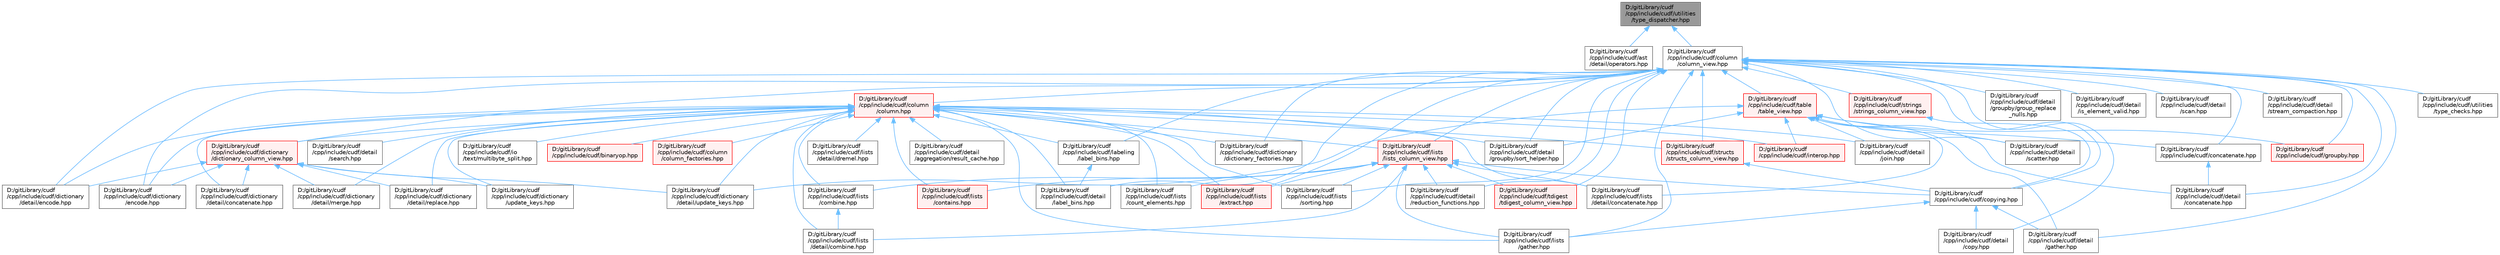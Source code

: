 digraph "D:/gitLibrary/cudf/cpp/include/cudf/utilities/type_dispatcher.hpp"
{
 // LATEX_PDF_SIZE
  bgcolor="transparent";
  edge [fontname=Helvetica,fontsize=10,labelfontname=Helvetica,labelfontsize=10];
  node [fontname=Helvetica,fontsize=10,shape=box,height=0.2,width=0.4];
  Node1 [id="Node000001",label="D:/gitLibrary/cudf\l/cpp/include/cudf/utilities\l/type_dispatcher.hpp",height=0.2,width=0.4,color="gray40", fillcolor="grey60", style="filled", fontcolor="black",tooltip="Defines the mapping between cudf::type_id runtime type information and concrete C++ types."];
  Node1 -> Node2 [id="edge1_Node000001_Node000002",dir="back",color="steelblue1",style="solid",tooltip=" "];
  Node2 [id="Node000002",label="D:/gitLibrary/cudf\l/cpp/include/cudf/ast\l/detail/operators.hpp",height=0.2,width=0.4,color="grey40", fillcolor="white", style="filled",URL="$operators_8hpp.html",tooltip=" "];
  Node1 -> Node3 [id="edge2_Node000001_Node000003",dir="back",color="steelblue1",style="solid",tooltip=" "];
  Node3 [id="Node000003",label="D:/gitLibrary/cudf\l/cpp/include/cudf/column\l/column_view.hpp",height=0.2,width=0.4,color="grey40", fillcolor="white", style="filled",URL="$column__view_8hpp.html",tooltip="column view class definitions"];
  Node3 -> Node4 [id="edge3_Node000003_Node000004",dir="back",color="steelblue1",style="solid",tooltip=" "];
  Node4 [id="Node000004",label="D:/gitLibrary/cudf\l/cpp/include/cudf/column\l/column.hpp",height=0.2,width=0.4,color="red", fillcolor="#FFF0F0", style="filled",URL="$column_8hpp.html",tooltip="Class definition for cudf::column"];
  Node4 -> Node5 [id="edge4_Node000004_Node000005",dir="back",color="steelblue1",style="solid",tooltip=" "];
  Node5 [id="Node000005",label="D:/gitLibrary/cudf\l/cpp/include/cudf/binaryop.hpp",height=0.2,width=0.4,color="red", fillcolor="#FFF0F0", style="filled",URL="$binaryop_8hpp.html",tooltip="Column APIs for binary ops"];
  Node4 -> Node7 [id="edge5_Node000004_Node000007",dir="back",color="steelblue1",style="solid",tooltip=" "];
  Node7 [id="Node000007",label="D:/gitLibrary/cudf\l/cpp/include/cudf/column\l/column_factories.hpp",height=0.2,width=0.4,color="red", fillcolor="#FFF0F0", style="filled",URL="$column__factories_8hpp.html",tooltip="Column factory APIs"];
  Node4 -> Node9 [id="edge6_Node000004_Node000009",dir="back",color="steelblue1",style="solid",tooltip=" "];
  Node9 [id="Node000009",label="D:/gitLibrary/cudf\l/cpp/include/cudf/detail\l/aggregation/result_cache.hpp",height=0.2,width=0.4,color="grey40", fillcolor="white", style="filled",URL="$result__cache_8hpp.html",tooltip=" "];
  Node4 -> Node10 [id="edge7_Node000004_Node000010",dir="back",color="steelblue1",style="solid",tooltip=" "];
  Node10 [id="Node000010",label="D:/gitLibrary/cudf\l/cpp/include/cudf/detail\l/groupby/sort_helper.hpp",height=0.2,width=0.4,color="grey40", fillcolor="white", style="filled",URL="$sort__helper_8hpp.html",tooltip=" "];
  Node4 -> Node11 [id="edge8_Node000004_Node000011",dir="back",color="steelblue1",style="solid",tooltip=" "];
  Node11 [id="Node000011",label="D:/gitLibrary/cudf\l/cpp/include/cudf/detail\l/join.hpp",height=0.2,width=0.4,color="grey40", fillcolor="white", style="filled",URL="$detail_2join_8hpp.html",tooltip=" "];
  Node4 -> Node12 [id="edge9_Node000004_Node000012",dir="back",color="steelblue1",style="solid",tooltip=" "];
  Node12 [id="Node000012",label="D:/gitLibrary/cudf\l/cpp/include/cudf/detail\l/label_bins.hpp",height=0.2,width=0.4,color="grey40", fillcolor="white", style="filled",URL="$detail_2label__bins_8hpp.html",tooltip="Internal APIs for labeling values by bin."];
  Node4 -> Node13 [id="edge10_Node000004_Node000013",dir="back",color="steelblue1",style="solid",tooltip=" "];
  Node13 [id="Node000013",label="D:/gitLibrary/cudf\l/cpp/include/cudf/detail\l/search.hpp",height=0.2,width=0.4,color="grey40", fillcolor="white", style="filled",URL="$detail_2search_8hpp.html",tooltip=" "];
  Node4 -> Node14 [id="edge11_Node000004_Node000014",dir="back",color="steelblue1",style="solid",tooltip=" "];
  Node14 [id="Node000014",label="D:/gitLibrary/cudf\l/cpp/include/cudf/dictionary\l/detail/concatenate.hpp",height=0.2,width=0.4,color="grey40", fillcolor="white", style="filled",URL="$dictionary_2detail_2concatenate_8hpp.html",tooltip=" "];
  Node4 -> Node15 [id="edge12_Node000004_Node000015",dir="back",color="steelblue1",style="solid",tooltip=" "];
  Node15 [id="Node000015",label="D:/gitLibrary/cudf\l/cpp/include/cudf/dictionary\l/detail/encode.hpp",height=0.2,width=0.4,color="grey40", fillcolor="white", style="filled",URL="$detail_2encode_8hpp.html",tooltip=" "];
  Node4 -> Node16 [id="edge13_Node000004_Node000016",dir="back",color="steelblue1",style="solid",tooltip=" "];
  Node16 [id="Node000016",label="D:/gitLibrary/cudf\l/cpp/include/cudf/dictionary\l/detail/merge.hpp",height=0.2,width=0.4,color="grey40", fillcolor="white", style="filled",URL="$dictionary_2detail_2merge_8hpp.html",tooltip=" "];
  Node4 -> Node17 [id="edge14_Node000004_Node000017",dir="back",color="steelblue1",style="solid",tooltip=" "];
  Node17 [id="Node000017",label="D:/gitLibrary/cudf\l/cpp/include/cudf/dictionary\l/detail/replace.hpp",height=0.2,width=0.4,color="grey40", fillcolor="white", style="filled",URL="$dictionary_2detail_2replace_8hpp.html",tooltip=" "];
  Node4 -> Node18 [id="edge15_Node000004_Node000018",dir="back",color="steelblue1",style="solid",tooltip=" "];
  Node18 [id="Node000018",label="D:/gitLibrary/cudf\l/cpp/include/cudf/dictionary\l/detail/update_keys.hpp",height=0.2,width=0.4,color="grey40", fillcolor="white", style="filled",URL="$detail_2update__keys_8hpp.html",tooltip=" "];
  Node4 -> Node19 [id="edge16_Node000004_Node000019",dir="back",color="steelblue1",style="solid",tooltip=" "];
  Node19 [id="Node000019",label="D:/gitLibrary/cudf\l/cpp/include/cudf/dictionary\l/dictionary_column_view.hpp",height=0.2,width=0.4,color="red", fillcolor="#FFF0F0", style="filled",URL="$dictionary__column__view_8hpp.html",tooltip="Class definition for cudf::dictionary_column_view"];
  Node19 -> Node14 [id="edge17_Node000019_Node000014",dir="back",color="steelblue1",style="solid",tooltip=" "];
  Node19 -> Node15 [id="edge18_Node000019_Node000015",dir="back",color="steelblue1",style="solid",tooltip=" "];
  Node19 -> Node16 [id="edge19_Node000019_Node000016",dir="back",color="steelblue1",style="solid",tooltip=" "];
  Node19 -> Node17 [id="edge20_Node000019_Node000017",dir="back",color="steelblue1",style="solid",tooltip=" "];
  Node19 -> Node18 [id="edge21_Node000019_Node000018",dir="back",color="steelblue1",style="solid",tooltip=" "];
  Node19 -> Node21 [id="edge22_Node000019_Node000021",dir="back",color="steelblue1",style="solid",tooltip=" "];
  Node21 [id="Node000021",label="D:/gitLibrary/cudf\l/cpp/include/cudf/dictionary\l/encode.hpp",height=0.2,width=0.4,color="grey40", fillcolor="white", style="filled",URL="$encode_8hpp.html",tooltip="Dictionary column encode and decode APIs"];
  Node19 -> Node23 [id="edge23_Node000019_Node000023",dir="back",color="steelblue1",style="solid",tooltip=" "];
  Node23 [id="Node000023",label="D:/gitLibrary/cudf\l/cpp/include/cudf/dictionary\l/update_keys.hpp",height=0.2,width=0.4,color="grey40", fillcolor="white", style="filled",URL="$update__keys_8hpp.html",tooltip=" "];
  Node4 -> Node24 [id="edge24_Node000004_Node000024",dir="back",color="steelblue1",style="solid",tooltip=" "];
  Node24 [id="Node000024",label="D:/gitLibrary/cudf\l/cpp/include/cudf/dictionary\l/dictionary_factories.hpp",height=0.2,width=0.4,color="grey40", fillcolor="white", style="filled",URL="$dictionary__factories_8hpp.html",tooltip=" "];
  Node4 -> Node21 [id="edge25_Node000004_Node000021",dir="back",color="steelblue1",style="solid",tooltip=" "];
  Node4 -> Node23 [id="edge26_Node000004_Node000023",dir="back",color="steelblue1",style="solid",tooltip=" "];
  Node4 -> Node25 [id="edge27_Node000004_Node000025",dir="back",color="steelblue1",style="solid",tooltip=" "];
  Node25 [id="Node000025",label="D:/gitLibrary/cudf\l/cpp/include/cudf/interop.hpp",height=0.2,width=0.4,color="red", fillcolor="#FFF0F0", style="filled",URL="$interop_8hpp.html",tooltip=" "];
  Node4 -> Node27 [id="edge28_Node000004_Node000027",dir="back",color="steelblue1",style="solid",tooltip=" "];
  Node27 [id="Node000027",label="D:/gitLibrary/cudf\l/cpp/include/cudf/io\l/text/multibyte_split.hpp",height=0.2,width=0.4,color="grey40", fillcolor="white", style="filled",URL="$multibyte__split_8hpp.html",tooltip=" "];
  Node4 -> Node28 [id="edge29_Node000004_Node000028",dir="back",color="steelblue1",style="solid",tooltip=" "];
  Node28 [id="Node000028",label="D:/gitLibrary/cudf\l/cpp/include/cudf/labeling\l/label_bins.hpp",height=0.2,width=0.4,color="grey40", fillcolor="white", style="filled",URL="$labeling_2label__bins_8hpp.html",tooltip="APIs for labeling values by bin."];
  Node28 -> Node12 [id="edge30_Node000028_Node000012",dir="back",color="steelblue1",style="solid",tooltip=" "];
  Node4 -> Node29 [id="edge31_Node000004_Node000029",dir="back",color="steelblue1",style="solid",tooltip=" "];
  Node29 [id="Node000029",label="D:/gitLibrary/cudf\l/cpp/include/cudf/lists\l/combine.hpp",height=0.2,width=0.4,color="grey40", fillcolor="white", style="filled",URL="$lists_2combine_8hpp.html",tooltip=" "];
  Node29 -> Node30 [id="edge32_Node000029_Node000030",dir="back",color="steelblue1",style="solid",tooltip=" "];
  Node30 [id="Node000030",label="D:/gitLibrary/cudf\l/cpp/include/cudf/lists\l/detail/combine.hpp",height=0.2,width=0.4,color="grey40", fillcolor="white", style="filled",URL="$lists_2detail_2combine_8hpp.html",tooltip=" "];
  Node4 -> Node31 [id="edge33_Node000004_Node000031",dir="back",color="steelblue1",style="solid",tooltip=" "];
  Node31 [id="Node000031",label="D:/gitLibrary/cudf\l/cpp/include/cudf/lists\l/contains.hpp",height=0.2,width=0.4,color="red", fillcolor="#FFF0F0", style="filled",URL="$lists_2contains_8hpp.html",tooltip=" "];
  Node4 -> Node33 [id="edge34_Node000004_Node000033",dir="back",color="steelblue1",style="solid",tooltip=" "];
  Node33 [id="Node000033",label="D:/gitLibrary/cudf\l/cpp/include/cudf/lists\l/count_elements.hpp",height=0.2,width=0.4,color="grey40", fillcolor="white", style="filled",URL="$count__elements_8hpp.html",tooltip=" "];
  Node4 -> Node30 [id="edge35_Node000004_Node000030",dir="back",color="steelblue1",style="solid",tooltip=" "];
  Node4 -> Node34 [id="edge36_Node000004_Node000034",dir="back",color="steelblue1",style="solid",tooltip=" "];
  Node34 [id="Node000034",label="D:/gitLibrary/cudf\l/cpp/include/cudf/lists\l/detail/concatenate.hpp",height=0.2,width=0.4,color="grey40", fillcolor="white", style="filled",URL="$lists_2detail_2concatenate_8hpp.html",tooltip=" "];
  Node4 -> Node35 [id="edge37_Node000004_Node000035",dir="back",color="steelblue1",style="solid",tooltip=" "];
  Node35 [id="Node000035",label="D:/gitLibrary/cudf\l/cpp/include/cudf/lists\l/detail/dremel.hpp",height=0.2,width=0.4,color="grey40", fillcolor="white", style="filled",URL="$dremel_8hpp.html",tooltip=" "];
  Node4 -> Node40 [id="edge38_Node000004_Node000040",dir="back",color="steelblue1",style="solid",tooltip=" "];
  Node40 [id="Node000040",label="D:/gitLibrary/cudf\l/cpp/include/cudf/lists\l/extract.hpp",height=0.2,width=0.4,color="red", fillcolor="#FFF0F0", style="filled",URL="$lists_2extract_8hpp.html",tooltip=" "];
  Node4 -> Node42 [id="edge39_Node000004_Node000042",dir="back",color="steelblue1",style="solid",tooltip=" "];
  Node42 [id="Node000042",label="D:/gitLibrary/cudf\l/cpp/include/cudf/lists\l/gather.hpp",height=0.2,width=0.4,color="grey40", fillcolor="white", style="filled",URL="$lists_2gather_8hpp.html",tooltip=" "];
  Node4 -> Node44 [id="edge40_Node000004_Node000044",dir="back",color="steelblue1",style="solid",tooltip=" "];
  Node44 [id="Node000044",label="D:/gitLibrary/cudf\l/cpp/include/cudf/lists\l/lists_column_view.hpp",height=0.2,width=0.4,color="red", fillcolor="#FFF0F0", style="filled",URL="$lists__column__view_8hpp.html",tooltip="Class definition for cudf::lists_column_view"];
  Node44 -> Node45 [id="edge41_Node000044_Node000045",dir="back",color="steelblue1",style="solid",tooltip=" "];
  Node45 [id="Node000045",label="D:/gitLibrary/cudf\l/cpp/include/cudf/copying.hpp",height=0.2,width=0.4,color="grey40", fillcolor="white", style="filled",URL="$copying_8hpp.html",tooltip="Column APIs for gather, scatter, split, slice, etc."];
  Node45 -> Node46 [id="edge42_Node000045_Node000046",dir="back",color="steelblue1",style="solid",tooltip=" "];
  Node46 [id="Node000046",label="D:/gitLibrary/cudf\l/cpp/include/cudf/detail\l/copy.hpp",height=0.2,width=0.4,color="grey40", fillcolor="white", style="filled",URL="$copy_8hpp.html",tooltip=" "];
  Node45 -> Node47 [id="edge43_Node000045_Node000047",dir="back",color="steelblue1",style="solid",tooltip=" "];
  Node47 [id="Node000047",label="D:/gitLibrary/cudf\l/cpp/include/cudf/detail\l/gather.hpp",height=0.2,width=0.4,color="grey40", fillcolor="white", style="filled",URL="$detail_2gather_8hpp.html",tooltip=" "];
  Node45 -> Node42 [id="edge44_Node000045_Node000042",dir="back",color="steelblue1",style="solid",tooltip=" "];
  Node44 -> Node48 [id="edge45_Node000044_Node000048",dir="back",color="steelblue1",style="solid",tooltip=" "];
  Node48 [id="Node000048",label="D:/gitLibrary/cudf\l/cpp/include/cudf/detail\l/reduction_functions.hpp",height=0.2,width=0.4,color="grey40", fillcolor="white", style="filled",URL="$reduction__functions_8hpp.html",tooltip=" "];
  Node44 -> Node29 [id="edge46_Node000044_Node000029",dir="back",color="steelblue1",style="solid",tooltip=" "];
  Node44 -> Node31 [id="edge47_Node000044_Node000031",dir="back",color="steelblue1",style="solid",tooltip=" "];
  Node44 -> Node33 [id="edge48_Node000044_Node000033",dir="back",color="steelblue1",style="solid",tooltip=" "];
  Node44 -> Node30 [id="edge49_Node000044_Node000030",dir="back",color="steelblue1",style="solid",tooltip=" "];
  Node44 -> Node34 [id="edge50_Node000044_Node000034",dir="back",color="steelblue1",style="solid",tooltip=" "];
  Node44 -> Node40 [id="edge51_Node000044_Node000040",dir="back",color="steelblue1",style="solid",tooltip=" "];
  Node44 -> Node42 [id="edge52_Node000044_Node000042",dir="back",color="steelblue1",style="solid",tooltip=" "];
  Node44 -> Node52 [id="edge53_Node000044_Node000052",dir="back",color="steelblue1",style="solid",tooltip=" "];
  Node52 [id="Node000052",label="D:/gitLibrary/cudf\l/cpp/include/cudf/lists\l/sorting.hpp",height=0.2,width=0.4,color="grey40", fillcolor="white", style="filled",URL="$lists_2sorting_8hpp.html",tooltip=" "];
  Node44 -> Node57 [id="edge54_Node000044_Node000057",dir="back",color="steelblue1",style="solid",tooltip=" "];
  Node57 [id="Node000057",label="D:/gitLibrary/cudf\l/cpp/include/cudf/tdigest\l/tdigest_column_view.hpp",height=0.2,width=0.4,color="red", fillcolor="#FFF0F0", style="filled",URL="$tdigest__column__view_8hpp.html",tooltip=" "];
  Node4 -> Node52 [id="edge55_Node000004_Node000052",dir="back",color="steelblue1",style="solid",tooltip=" "];
  Node4 -> Node110 [id="edge56_Node000004_Node000110",dir="back",color="steelblue1",style="solid",tooltip=" "];
  Node110 [id="Node000110",label="D:/gitLibrary/cudf\l/cpp/include/cudf/structs\l/structs_column_view.hpp",height=0.2,width=0.4,color="red", fillcolor="#FFF0F0", style="filled",URL="$structs__column__view_8hpp.html",tooltip="Class definition for cudf::structs_column_view."];
  Node110 -> Node45 [id="edge57_Node000110_Node000045",dir="back",color="steelblue1",style="solid",tooltip=" "];
  Node3 -> Node134 [id="edge58_Node000003_Node000134",dir="back",color="steelblue1",style="solid",tooltip=" "];
  Node134 [id="Node000134",label="D:/gitLibrary/cudf\l/cpp/include/cudf/concatenate.hpp",height=0.2,width=0.4,color="grey40", fillcolor="white", style="filled",URL="$concatenate_8hpp.html",tooltip="Concatenate columns APIs"];
  Node134 -> Node135 [id="edge59_Node000134_Node000135",dir="back",color="steelblue1",style="solid",tooltip=" "];
  Node135 [id="Node000135",label="D:/gitLibrary/cudf\l/cpp/include/cudf/detail\l/concatenate.hpp",height=0.2,width=0.4,color="grey40", fillcolor="white", style="filled",URL="$detail_2concatenate_8hpp.html",tooltip=" "];
  Node3 -> Node45 [id="edge60_Node000003_Node000045",dir="back",color="steelblue1",style="solid",tooltip=" "];
  Node3 -> Node135 [id="edge61_Node000003_Node000135",dir="back",color="steelblue1",style="solid",tooltip=" "];
  Node3 -> Node46 [id="edge62_Node000003_Node000046",dir="back",color="steelblue1",style="solid",tooltip=" "];
  Node3 -> Node47 [id="edge63_Node000003_Node000047",dir="back",color="steelblue1",style="solid",tooltip=" "];
  Node3 -> Node136 [id="edge64_Node000003_Node000136",dir="back",color="steelblue1",style="solid",tooltip=" "];
  Node136 [id="Node000136",label="D:/gitLibrary/cudf\l/cpp/include/cudf/detail\l/groupby/group_replace\l_nulls.hpp",height=0.2,width=0.4,color="grey40", fillcolor="white", style="filled",URL="$group__replace__nulls_8hpp.html",tooltip=" "];
  Node3 -> Node10 [id="edge65_Node000003_Node000010",dir="back",color="steelblue1",style="solid",tooltip=" "];
  Node3 -> Node137 [id="edge66_Node000003_Node000137",dir="back",color="steelblue1",style="solid",tooltip=" "];
  Node137 [id="Node000137",label="D:/gitLibrary/cudf\l/cpp/include/cudf/detail\l/is_element_valid.hpp",height=0.2,width=0.4,color="grey40", fillcolor="white", style="filled",URL="$is__element__valid_8hpp.html",tooltip=" "];
  Node3 -> Node12 [id="edge67_Node000003_Node000012",dir="back",color="steelblue1",style="solid",tooltip=" "];
  Node3 -> Node48 [id="edge68_Node000003_Node000048",dir="back",color="steelblue1",style="solid",tooltip=" "];
  Node3 -> Node138 [id="edge69_Node000003_Node000138",dir="back",color="steelblue1",style="solid",tooltip=" "];
  Node138 [id="Node000138",label="D:/gitLibrary/cudf\l/cpp/include/cudf/detail\l/scan.hpp",height=0.2,width=0.4,color="grey40", fillcolor="white", style="filled",URL="$scan_8hpp.html",tooltip=" "];
  Node3 -> Node113 [id="edge70_Node000003_Node000113",dir="back",color="steelblue1",style="solid",tooltip=" "];
  Node113 [id="Node000113",label="D:/gitLibrary/cudf\l/cpp/include/cudf/detail\l/scatter.hpp",height=0.2,width=0.4,color="grey40", fillcolor="white", style="filled",URL="$scatter_8hpp.html",tooltip=" "];
  Node3 -> Node139 [id="edge71_Node000003_Node000139",dir="back",color="steelblue1",style="solid",tooltip=" "];
  Node139 [id="Node000139",label="D:/gitLibrary/cudf\l/cpp/include/cudf/detail\l/stream_compaction.hpp",height=0.2,width=0.4,color="grey40", fillcolor="white", style="filled",URL="$detail_2stream__compaction_8hpp.html",tooltip=" "];
  Node3 -> Node15 [id="edge72_Node000003_Node000015",dir="back",color="steelblue1",style="solid",tooltip=" "];
  Node3 -> Node19 [id="edge73_Node000003_Node000019",dir="back",color="steelblue1",style="solid",tooltip=" "];
  Node3 -> Node24 [id="edge74_Node000003_Node000024",dir="back",color="steelblue1",style="solid",tooltip=" "];
  Node3 -> Node21 [id="edge75_Node000003_Node000021",dir="back",color="steelblue1",style="solid",tooltip=" "];
  Node3 -> Node140 [id="edge76_Node000003_Node000140",dir="back",color="steelblue1",style="solid",tooltip=" "];
  Node140 [id="Node000140",label="D:/gitLibrary/cudf\l/cpp/include/cudf/groupby.hpp",height=0.2,width=0.4,color="red", fillcolor="#FFF0F0", style="filled",URL="$groupby_8hpp.html",tooltip=" "];
  Node3 -> Node28 [id="edge77_Node000003_Node000028",dir="back",color="steelblue1",style="solid",tooltip=" "];
  Node3 -> Node40 [id="edge78_Node000003_Node000040",dir="back",color="steelblue1",style="solid",tooltip=" "];
  Node3 -> Node42 [id="edge79_Node000003_Node000042",dir="back",color="steelblue1",style="solid",tooltip=" "];
  Node3 -> Node44 [id="edge80_Node000003_Node000044",dir="back",color="steelblue1",style="solid",tooltip=" "];
  Node3 -> Node52 [id="edge81_Node000003_Node000052",dir="back",color="steelblue1",style="solid",tooltip=" "];
  Node3 -> Node142 [id="edge82_Node000003_Node000142",dir="back",color="steelblue1",style="solid",tooltip=" "];
  Node142 [id="Node000142",label="D:/gitLibrary/cudf\l/cpp/include/cudf/strings\l/strings_column_view.hpp",height=0.2,width=0.4,color="red", fillcolor="#FFF0F0", style="filled",URL="$strings__column__view_8hpp.html",tooltip="Class definition for cudf::strings_column_view"];
  Node142 -> Node45 [id="edge83_Node000142_Node000045",dir="back",color="steelblue1",style="solid",tooltip=" "];
  Node3 -> Node110 [id="edge84_Node000003_Node000110",dir="back",color="steelblue1",style="solid",tooltip=" "];
  Node3 -> Node144 [id="edge85_Node000003_Node000144",dir="back",color="steelblue1",style="solid",tooltip=" "];
  Node144 [id="Node000144",label="D:/gitLibrary/cudf\l/cpp/include/cudf/table\l/table_view.hpp",height=0.2,width=0.4,color="red", fillcolor="#FFF0F0", style="filled",URL="$table__view_8hpp.html",tooltip="Class definitions for (mutable)_table_view"];
  Node144 -> Node134 [id="edge86_Node000144_Node000134",dir="back",color="steelblue1",style="solid",tooltip=" "];
  Node144 -> Node135 [id="edge87_Node000144_Node000135",dir="back",color="steelblue1",style="solid",tooltip=" "];
  Node144 -> Node47 [id="edge88_Node000144_Node000047",dir="back",color="steelblue1",style="solid",tooltip=" "];
  Node144 -> Node10 [id="edge89_Node000144_Node000010",dir="back",color="steelblue1",style="solid",tooltip=" "];
  Node144 -> Node11 [id="edge90_Node000144_Node000011",dir="back",color="steelblue1",style="solid",tooltip=" "];
  Node144 -> Node113 [id="edge91_Node000144_Node000113",dir="back",color="steelblue1",style="solid",tooltip=" "];
  Node144 -> Node18 [id="edge92_Node000144_Node000018",dir="back",color="steelblue1",style="solid",tooltip=" "];
  Node144 -> Node140 [id="edge93_Node000144_Node000140",dir="back",color="steelblue1",style="solid",tooltip=" "];
  Node144 -> Node25 [id="edge94_Node000144_Node000025",dir="back",color="steelblue1",style="solid",tooltip=" "];
  Node144 -> Node34 [id="edge95_Node000144_Node000034",dir="back",color="steelblue1",style="solid",tooltip=" "];
  Node3 -> Node57 [id="edge96_Node000003_Node000057",dir="back",color="steelblue1",style="solid",tooltip=" "];
  Node3 -> Node146 [id="edge97_Node000003_Node000146",dir="back",color="steelblue1",style="solid",tooltip=" "];
  Node146 [id="Node000146",label="D:/gitLibrary/cudf\l/cpp/include/cudf/utilities\l/type_checks.hpp",height=0.2,width=0.4,color="grey40", fillcolor="white", style="filled",URL="$type__checks_8hpp.html",tooltip=" "];
}
